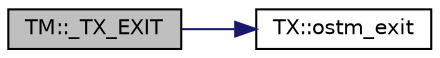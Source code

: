 digraph "TM::_TX_EXIT"
{
  edge [fontname="Helvetica",fontsize="10",labelfontname="Helvetica",labelfontsize="10"];
  node [fontname="Helvetica",fontsize="10",shape=record];
  rankdir="LR";
  Node1 [label="TM::_TX_EXIT",height=0.2,width=0.4,color="black", fillcolor="grey75", style="filled", fontcolor="black"];
  Node1 -> Node2 [color="midnightblue",fontsize="10",style="solid",fontname="Helvetica"];
  Node2 [label="TX::ostm_exit",height=0.2,width=0.4,color="black", fillcolor="white", style="filled",URL="$class_t_x.html#aa9739c5c2077454c779098db7baefc2b",tooltip="Delete all map entries associated with the main process. "];
}
